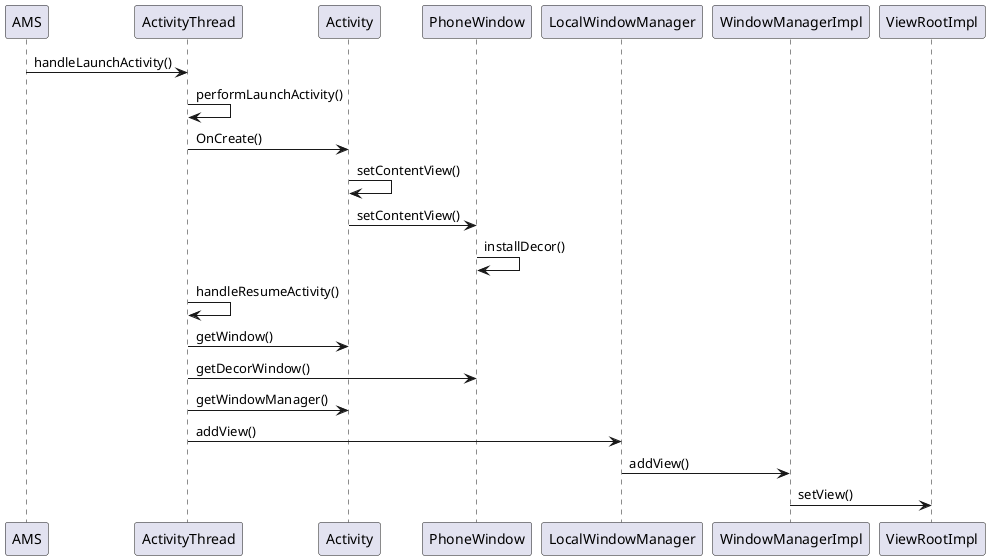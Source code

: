 @startuml
AMS -> ActivityThread: handleLaunchActivity()
ActivityThread -> ActivityThread: performLaunchActivity()
ActivityThread -> Activity: OnCreate()
Activity -> Activity: setContentView()
Activity -> PhoneWindow: setContentView()
PhoneWindow -> PhoneWindow: installDecor()
ActivityThread -> ActivityThread: handleResumeActivity()
ActivityThread -> Activity: getWindow()
ActivityThread -> PhoneWindow: getDecorWindow()
ActivityThread -> Activity: getWindowManager()
ActivityThread -> LocalWindowManager: addView()
LocalWindowManager -> WindowManagerImpl: addView()
WindowManagerImpl -> ViewRootImpl: setView()
@enduml
